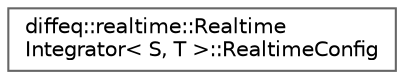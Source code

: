 digraph "Graphical Class Hierarchy"
{
 // LATEX_PDF_SIZE
  bgcolor="transparent";
  edge [fontname=Helvetica,fontsize=10,labelfontname=Helvetica,labelfontsize=10];
  node [fontname=Helvetica,fontsize=10,shape=box,height=0.2,width=0.4];
  rankdir="LR";
  Node0 [id="Node000000",label="diffeq::realtime::Realtime\lIntegrator\< S, T \>::RealtimeConfig",height=0.2,width=0.4,color="grey40", fillcolor="white", style="filled",URL="$structdiffeq_1_1realtime_1_1_realtime_integrator_1_1_realtime_config.html",tooltip="Configuration for real-time operation."];
}
